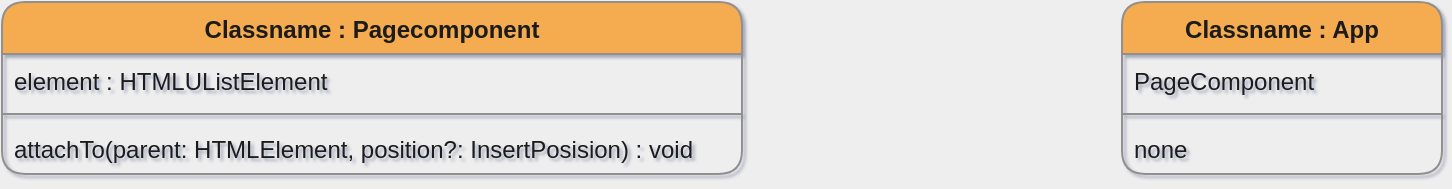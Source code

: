 <mxfile version="14.9.6" type="device"><diagram id="lIDyaAKEWHTNpQx7P82L" name="Page-1"><mxGraphModel dx="1360" dy="834" grid="1" gridSize="10" guides="1" tooltips="1" connect="1" arrows="1" fold="1" page="1" pageScale="1" pageWidth="827" pageHeight="1169" background="#EEEEEE" math="0" shadow="1"><root><mxCell id="0"/><mxCell id="1" parent="0"/><mxCell id="kt2ZJzvy34004zf3-uJq-3" value="Classname : App" style="swimlane;fontStyle=1;align=center;verticalAlign=top;childLayout=stackLayout;horizontal=1;startSize=26;horizontalStack=0;resizeParent=1;resizeParentMax=0;resizeLast=0;collapsible=1;marginBottom=0;rounded=1;strokeColor=#909090;fillColor=#F5AB50;fontColor=#1A1A1A;" vertex="1" parent="1"><mxGeometry x="600" y="40" width="160" height="86" as="geometry"/></mxCell><mxCell id="kt2ZJzvy34004zf3-uJq-4" value="PageComponent" style="text;strokeColor=none;fillColor=none;align=left;verticalAlign=top;spacingLeft=4;spacingRight=4;overflow=hidden;rotatable=0;points=[[0,0.5],[1,0.5]];portConstraint=eastwest;fontColor=#1A1A1A;" vertex="1" parent="kt2ZJzvy34004zf3-uJq-3"><mxGeometry y="26" width="160" height="26" as="geometry"/></mxCell><mxCell id="kt2ZJzvy34004zf3-uJq-5" value="" style="line;strokeWidth=1;fillColor=none;align=left;verticalAlign=middle;spacingTop=-1;spacingLeft=3;spacingRight=3;rotatable=0;labelPosition=right;points=[];portConstraint=eastwest;strokeColor=#909090;fontColor=#1A1A1A;labelBackgroundColor=#EEEEEE;" vertex="1" parent="kt2ZJzvy34004zf3-uJq-3"><mxGeometry y="52" width="160" height="8" as="geometry"/></mxCell><mxCell id="kt2ZJzvy34004zf3-uJq-6" value="none" style="text;strokeColor=none;fillColor=none;align=left;verticalAlign=top;spacingLeft=4;spacingRight=4;overflow=hidden;rotatable=0;points=[[0,0.5],[1,0.5]];portConstraint=eastwest;fontColor=#1A1A1A;" vertex="1" parent="kt2ZJzvy34004zf3-uJq-3"><mxGeometry y="60" width="160" height="26" as="geometry"/></mxCell><mxCell id="kt2ZJzvy34004zf3-uJq-7" value="Classname : Pagecomponent" style="swimlane;fontStyle=1;align=center;verticalAlign=top;childLayout=stackLayout;horizontal=1;startSize=26;horizontalStack=0;resizeParent=1;resizeParentMax=0;resizeLast=0;collapsible=1;marginBottom=0;rounded=1;strokeColor=#909090;fillColor=#F5AB50;fontColor=#1A1A1A;" vertex="1" parent="1"><mxGeometry x="40" y="40" width="370" height="86" as="geometry"/></mxCell><mxCell id="kt2ZJzvy34004zf3-uJq-8" value="element : HTMLUListElement" style="text;strokeColor=none;fillColor=none;align=left;verticalAlign=top;spacingLeft=4;spacingRight=4;overflow=hidden;rotatable=0;points=[[0,0.5],[1,0.5]];portConstraint=eastwest;fontColor=#1A1A1A;" vertex="1" parent="kt2ZJzvy34004zf3-uJq-7"><mxGeometry y="26" width="370" height="26" as="geometry"/></mxCell><mxCell id="kt2ZJzvy34004zf3-uJq-9" value="" style="line;strokeWidth=1;fillColor=none;align=left;verticalAlign=middle;spacingTop=-1;spacingLeft=3;spacingRight=3;rotatable=0;labelPosition=right;points=[];portConstraint=eastwest;strokeColor=#909090;fontColor=#1A1A1A;labelBackgroundColor=#EEEEEE;" vertex="1" parent="kt2ZJzvy34004zf3-uJq-7"><mxGeometry y="52" width="370" height="8" as="geometry"/></mxCell><mxCell id="kt2ZJzvy34004zf3-uJq-10" value="attachTo(parent: HTMLElement, position?: InsertPosision) : void" style="text;strokeColor=none;fillColor=none;align=left;verticalAlign=top;spacingLeft=4;spacingRight=4;overflow=hidden;rotatable=0;points=[[0,0.5],[1,0.5]];portConstraint=eastwest;fontColor=#1A1A1A;" vertex="1" parent="kt2ZJzvy34004zf3-uJq-7"><mxGeometry y="60" width="370" height="26" as="geometry"/></mxCell></root></mxGraphModel></diagram></mxfile>